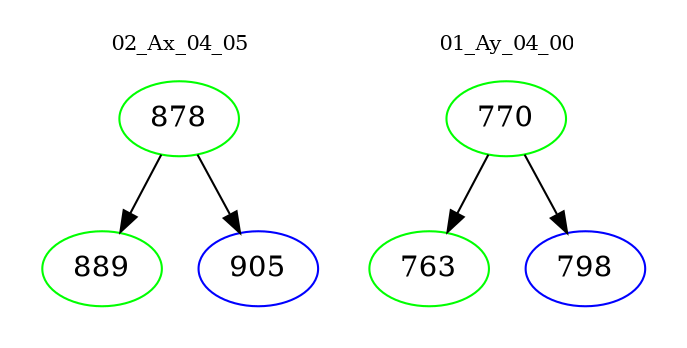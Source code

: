 digraph{
subgraph cluster_0 {
color = white
label = "02_Ax_04_05";
fontsize=10;
T0_878 [label="878", color="green"]
T0_878 -> T0_889 [color="black"]
T0_889 [label="889", color="green"]
T0_878 -> T0_905 [color="black"]
T0_905 [label="905", color="blue"]
}
subgraph cluster_1 {
color = white
label = "01_Ay_04_00";
fontsize=10;
T1_770 [label="770", color="green"]
T1_770 -> T1_763 [color="black"]
T1_763 [label="763", color="green"]
T1_770 -> T1_798 [color="black"]
T1_798 [label="798", color="blue"]
}
}
